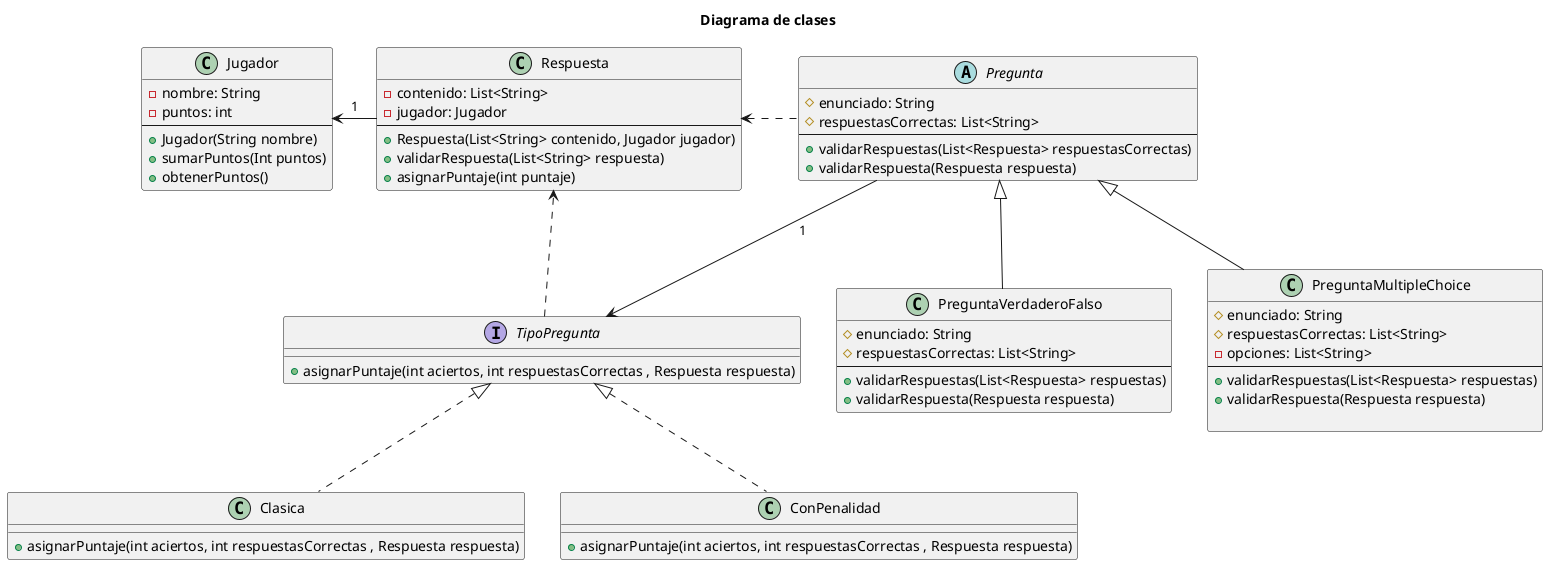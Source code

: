 @startuml diagrama de clases
title Diagrama de clases

class Jugador{
    - nombre: String
    - puntos: int
    ---
    + Jugador(String nombre)
    + sumarPuntos(Int puntos)
    + obtenerPuntos()
}

Class Respuesta {
    - contenido: List<String>
    - jugador: Jugador
    ---
    + Respuesta(List<String> contenido, Jugador jugador)
    + validarRespuesta(List<String> respuesta)
    + asignarPuntaje(int puntaje)
}

interface TipoPregunta {
    + asignarPuntaje(int aciertos, int respuestasCorrectas , Respuesta respuesta)
}

class Clasica implements TipoPregunta{
    + asignarPuntaje(int aciertos, int respuestasCorrectas , Respuesta respuesta)
}

class ConPenalidad implements TipoPregunta{
    + asignarPuntaje(int aciertos, int respuestasCorrectas , Respuesta respuesta)
}

abstract class Pregunta {
    # enunciado: String
    # respuestasCorrectas: List<String>
    ---
    + validarRespuestas(List<Respuesta> respuestasCorrectas)
    + validarRespuesta(Respuesta respuesta)
}

class PreguntaVerdaderoFalso extends Pregunta {
    # enunciado: String
    # respuestasCorrectas: List<String>
    ---
    + validarRespuestas(List<Respuesta> respuestas)
    + validarRespuesta(Respuesta respuesta)
}

class PreguntaMultipleChoice extends Pregunta {
    # enunciado: String
    # respuestasCorrectas: List<String>
    - opciones: List<String>
    ---
    + validarRespuestas(List<Respuesta> respuestas)
    + validarRespuesta(Respuesta respuesta)

}

Respuesta -l-> Jugador: "1"
Pregunta -r-> TipoPregunta: "1"
Pregunta -l.> Respuesta
TipoPregunta ..> Respuesta

@enduml